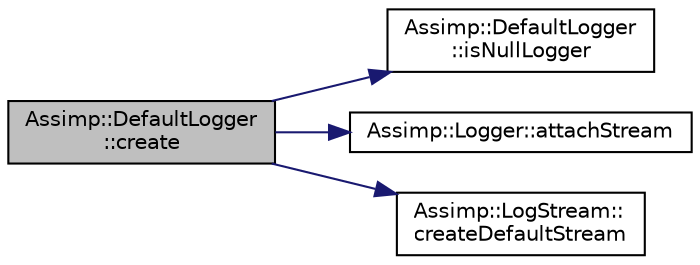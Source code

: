 digraph "Assimp::DefaultLogger::create"
{
  edge [fontname="Helvetica",fontsize="10",labelfontname="Helvetica",labelfontsize="10"];
  node [fontname="Helvetica",fontsize="10",shape=record];
  rankdir="LR";
  Node1 [label="Assimp::DefaultLogger\l::create",height=0.2,width=0.4,color="black", fillcolor="grey75", style="filled", fontcolor="black"];
  Node1 -> Node2 [color="midnightblue",fontsize="10",style="solid",fontname="Helvetica"];
  Node2 [label="Assimp::DefaultLogger\l::isNullLogger",height=0.2,width=0.4,color="black", fillcolor="white", style="filled",URL="$class_assimp_1_1_default_logger.html#a55ea67b3770c321fa0bda541763495a8",tooltip="Return whether a #NullLogger is currently active. "];
  Node1 -> Node3 [color="midnightblue",fontsize="10",style="solid",fontname="Helvetica"];
  Node3 [label="Assimp::Logger::attachStream",height=0.2,width=0.4,color="black", fillcolor="white", style="filled",URL="$class_assimp_1_1_logger.html#aaf32a42b02a7e227076013d01e349871",tooltip="Attach a new log-stream. "];
  Node1 -> Node4 [color="midnightblue",fontsize="10",style="solid",fontname="Helvetica"];
  Node4 [label="Assimp::LogStream::\lcreateDefaultStream",height=0.2,width=0.4,color="black", fillcolor="white", style="filled",URL="$class_assimp_1_1_log_stream.html#af5188cac733b9a54a12b5b297a567e47",tooltip="Creates a default log stream. "];
}
